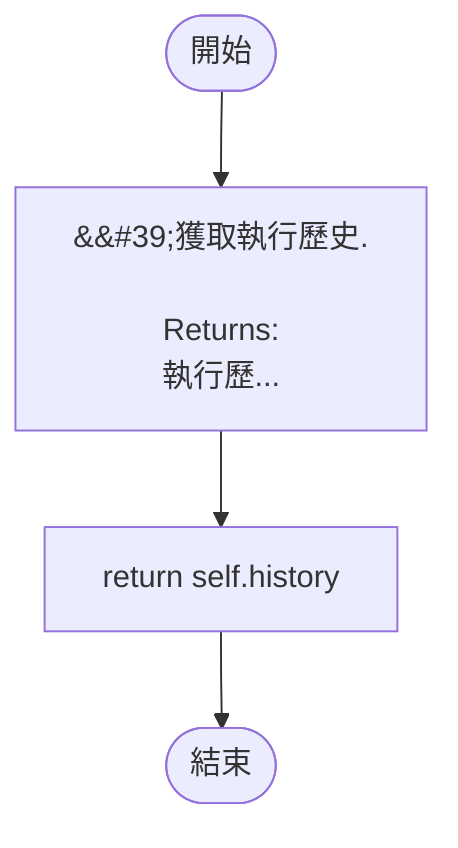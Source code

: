 flowchart TB
    n1([開始])
    n2([結束])
    n3[&amp;&#35;39;獲取執行歷史.\n\n        Returns:\n            執行歷...]
    n4[return self.history]
    n1 --> n3
    n3 --> n4
    n4 --> n2